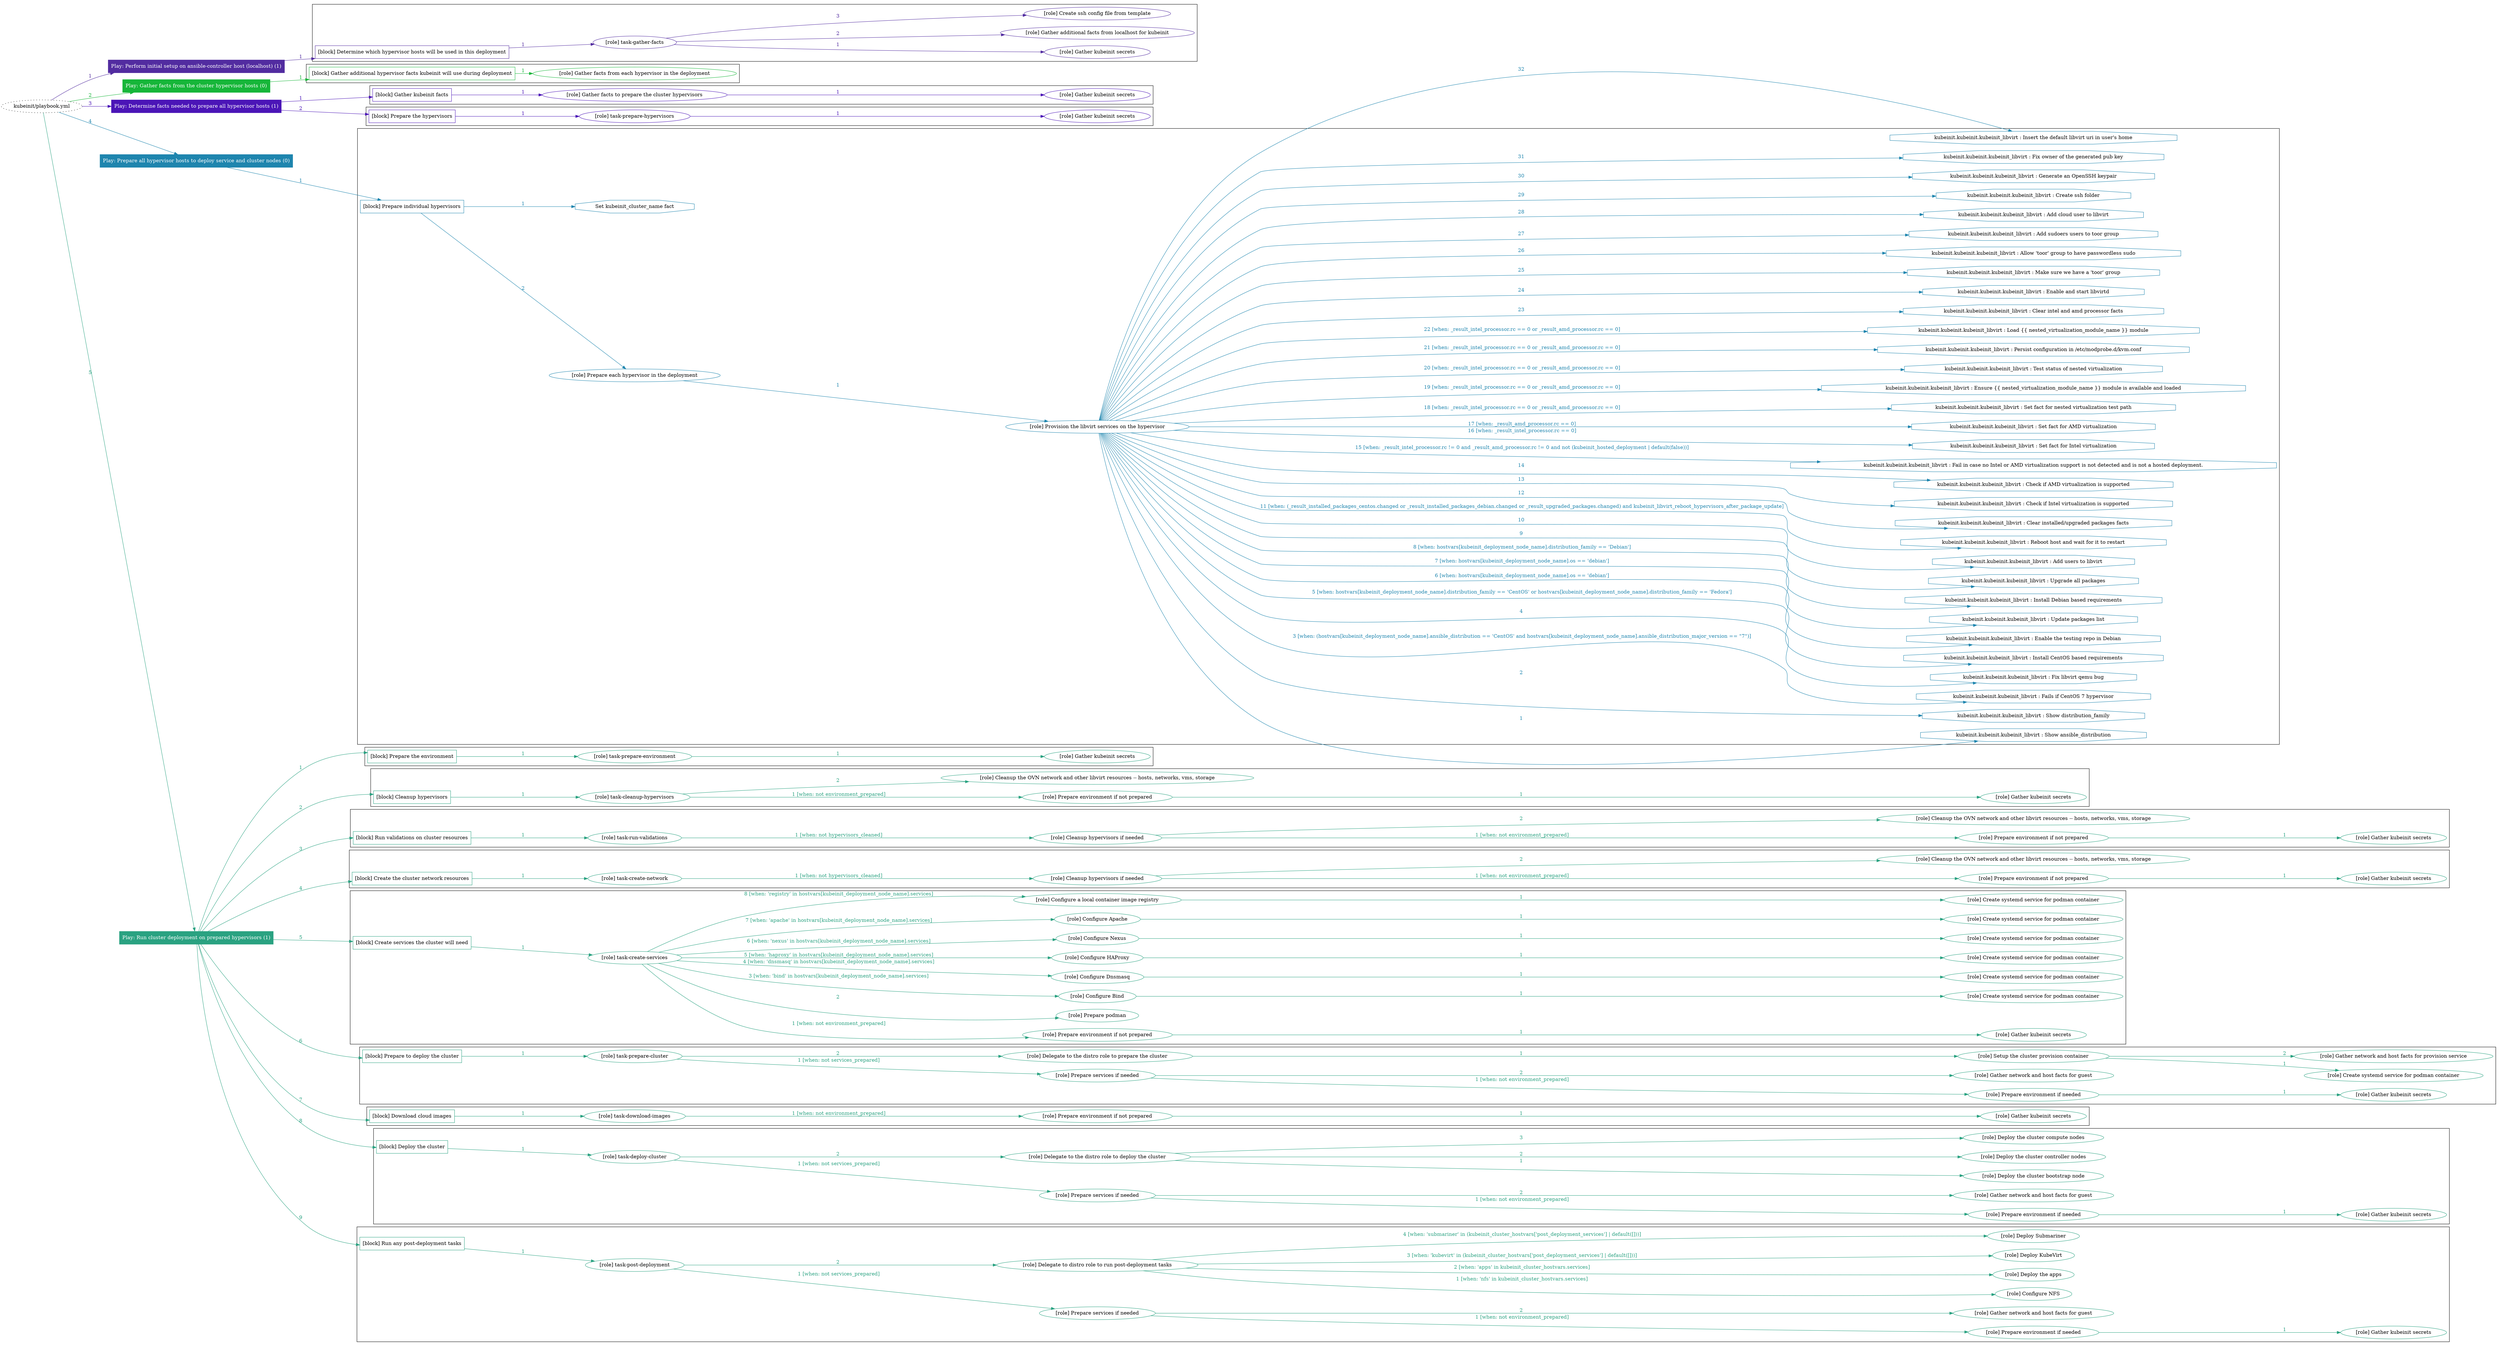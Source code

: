digraph {
	graph [concentrate=true ordering=in rankdir=LR ratio=fill]
	edge [esep=5 sep=10]
	"kubeinit/playbook.yml" [URL="/home/runner/work/kubeinit/kubeinit/kubeinit/playbook.yml" id=playbook_2b019882 style=dotted]
	"kubeinit/playbook.yml" -> play_35c755e3 [label="1 " color="#522ca0" fontcolor="#522ca0" id=edge_b7ebbcf3 labeltooltip="1 " tooltip="1 "]
	subgraph "Play: Perform initial setup on ansible-controller host (localhost) (1)" {
		play_35c755e3 [label="Play: Perform initial setup on ansible-controller host (localhost) (1)" URL="/home/runner/work/kubeinit/kubeinit/kubeinit/playbook.yml" color="#522ca0" fontcolor="#ffffff" id=play_35c755e3 shape=box style=filled tooltip=localhost]
		play_35c755e3 -> block_39aaa996 [label=1 color="#522ca0" fontcolor="#522ca0" id=edge_e5822259 labeltooltip=1 tooltip=1]
		subgraph cluster_block_39aaa996 {
			block_39aaa996 [label="[block] Determine which hypervisor hosts will be used in this deployment" URL="/home/runner/work/kubeinit/kubeinit/kubeinit/playbook.yml" color="#522ca0" id=block_39aaa996 labeltooltip="Determine which hypervisor hosts will be used in this deployment" shape=box tooltip="Determine which hypervisor hosts will be used in this deployment"]
			block_39aaa996 -> role_b3e2bae4 [label="1 " color="#522ca0" fontcolor="#522ca0" id=edge_eb358410 labeltooltip="1 " tooltip="1 "]
			subgraph "task-gather-facts" {
				role_b3e2bae4 [label="[role] task-gather-facts" URL="/home/runner/work/kubeinit/kubeinit/kubeinit/playbook.yml" color="#522ca0" id=role_b3e2bae4 tooltip="task-gather-facts"]
				role_b3e2bae4 -> role_8823a238 [label="1 " color="#522ca0" fontcolor="#522ca0" id=edge_9cae3fd8 labeltooltip="1 " tooltip="1 "]
				subgraph "Gather kubeinit secrets" {
					role_8823a238 [label="[role] Gather kubeinit secrets" URL="/home/runner/.ansible/collections/ansible_collections/kubeinit/kubeinit/roles/kubeinit_prepare/tasks/build_hypervisors_group.yml" color="#522ca0" id=role_8823a238 tooltip="Gather kubeinit secrets"]
				}
				role_b3e2bae4 -> role_cc0d9427 [label="2 " color="#522ca0" fontcolor="#522ca0" id=edge_16f69243 labeltooltip="2 " tooltip="2 "]
				subgraph "Gather additional facts from localhost for kubeinit" {
					role_cc0d9427 [label="[role] Gather additional facts from localhost for kubeinit" URL="/home/runner/.ansible/collections/ansible_collections/kubeinit/kubeinit/roles/kubeinit_prepare/tasks/build_hypervisors_group.yml" color="#522ca0" id=role_cc0d9427 tooltip="Gather additional facts from localhost for kubeinit"]
				}
				role_b3e2bae4 -> role_68554005 [label="3 " color="#522ca0" fontcolor="#522ca0" id=edge_b94c5eb0 labeltooltip="3 " tooltip="3 "]
				subgraph "Create ssh config file from template" {
					role_68554005 [label="[role] Create ssh config file from template" URL="/home/runner/.ansible/collections/ansible_collections/kubeinit/kubeinit/roles/kubeinit_prepare/tasks/build_hypervisors_group.yml" color="#522ca0" id=role_68554005 tooltip="Create ssh config file from template"]
				}
			}
		}
	}
	"kubeinit/playbook.yml" -> play_f6b3cc94 [label="2 " color="#16b639" fontcolor="#16b639" id=edge_c69fb037 labeltooltip="2 " tooltip="2 "]
	subgraph "Play: Gather facts from the cluster hypervisor hosts (0)" {
		play_f6b3cc94 [label="Play: Gather facts from the cluster hypervisor hosts (0)" URL="/home/runner/work/kubeinit/kubeinit/kubeinit/playbook.yml" color="#16b639" fontcolor="#ffffff" id=play_f6b3cc94 shape=box style=filled tooltip="Play: Gather facts from the cluster hypervisor hosts (0)"]
		play_f6b3cc94 -> block_93d5982a [label=1 color="#16b639" fontcolor="#16b639" id=edge_62f27993 labeltooltip=1 tooltip=1]
		subgraph cluster_block_93d5982a {
			block_93d5982a [label="[block] Gather additional hypervisor facts kubeinit will use during deployment" URL="/home/runner/work/kubeinit/kubeinit/kubeinit/playbook.yml" color="#16b639" id=block_93d5982a labeltooltip="Gather additional hypervisor facts kubeinit will use during deployment" shape=box tooltip="Gather additional hypervisor facts kubeinit will use during deployment"]
			block_93d5982a -> role_4f0e1d2f [label="1 " color="#16b639" fontcolor="#16b639" id=edge_32a5ed51 labeltooltip="1 " tooltip="1 "]
			subgraph "Gather facts from each hypervisor in the deployment" {
				role_4f0e1d2f [label="[role] Gather facts from each hypervisor in the deployment" URL="/home/runner/work/kubeinit/kubeinit/kubeinit/playbook.yml" color="#16b639" id=role_4f0e1d2f tooltip="Gather facts from each hypervisor in the deployment"]
			}
		}
	}
	"kubeinit/playbook.yml" -> play_4c1816cc [label="3 " color="#4b15b7" fontcolor="#4b15b7" id=edge_a455e7d2 labeltooltip="3 " tooltip="3 "]
	subgraph "Play: Determine facts needed to prepare all hypervisor hosts (1)" {
		play_4c1816cc [label="Play: Determine facts needed to prepare all hypervisor hosts (1)" URL="/home/runner/work/kubeinit/kubeinit/kubeinit/playbook.yml" color="#4b15b7" fontcolor="#ffffff" id=play_4c1816cc shape=box style=filled tooltip=localhost]
		play_4c1816cc -> block_48a188bc [label=1 color="#4b15b7" fontcolor="#4b15b7" id=edge_f8e3d407 labeltooltip=1 tooltip=1]
		subgraph cluster_block_48a188bc {
			block_48a188bc [label="[block] Gather kubeinit facts" URL="/home/runner/work/kubeinit/kubeinit/kubeinit/playbook.yml" color="#4b15b7" id=block_48a188bc labeltooltip="Gather kubeinit facts" shape=box tooltip="Gather kubeinit facts"]
			block_48a188bc -> role_050fc78e [label="1 " color="#4b15b7" fontcolor="#4b15b7" id=edge_ffa66ac4 labeltooltip="1 " tooltip="1 "]
			subgraph "Gather facts to prepare the cluster hypervisors" {
				role_050fc78e [label="[role] Gather facts to prepare the cluster hypervisors" URL="/home/runner/work/kubeinit/kubeinit/kubeinit/playbook.yml" color="#4b15b7" id=role_050fc78e tooltip="Gather facts to prepare the cluster hypervisors"]
				role_050fc78e -> role_ffc202db [label="1 " color="#4b15b7" fontcolor="#4b15b7" id=edge_1de4fe1d labeltooltip="1 " tooltip="1 "]
				subgraph "Gather kubeinit secrets" {
					role_ffc202db [label="[role] Gather kubeinit secrets" URL="/home/runner/.ansible/collections/ansible_collections/kubeinit/kubeinit/roles/kubeinit_prepare/tasks/gather_kubeinit_facts.yml" color="#4b15b7" id=role_ffc202db tooltip="Gather kubeinit secrets"]
				}
			}
		}
		play_4c1816cc -> block_d971e46a [label=2 color="#4b15b7" fontcolor="#4b15b7" id=edge_e8e250dd labeltooltip=2 tooltip=2]
		subgraph cluster_block_d971e46a {
			block_d971e46a [label="[block] Prepare the hypervisors" URL="/home/runner/work/kubeinit/kubeinit/kubeinit/playbook.yml" color="#4b15b7" id=block_d971e46a labeltooltip="Prepare the hypervisors" shape=box tooltip="Prepare the hypervisors"]
			block_d971e46a -> role_f39a0c62 [label="1 " color="#4b15b7" fontcolor="#4b15b7" id=edge_49b014dd labeltooltip="1 " tooltip="1 "]
			subgraph "task-prepare-hypervisors" {
				role_f39a0c62 [label="[role] task-prepare-hypervisors" URL="/home/runner/work/kubeinit/kubeinit/kubeinit/playbook.yml" color="#4b15b7" id=role_f39a0c62 tooltip="task-prepare-hypervisors"]
				role_f39a0c62 -> role_b0d37299 [label="1 " color="#4b15b7" fontcolor="#4b15b7" id=edge_79c825af labeltooltip="1 " tooltip="1 "]
				subgraph "Gather kubeinit secrets" {
					role_b0d37299 [label="[role] Gather kubeinit secrets" URL="/home/runner/.ansible/collections/ansible_collections/kubeinit/kubeinit/roles/kubeinit_prepare/tasks/gather_kubeinit_facts.yml" color="#4b15b7" id=role_b0d37299 tooltip="Gather kubeinit secrets"]
				}
			}
		}
	}
	"kubeinit/playbook.yml" -> play_493e3837 [label="4 " color="#1e85ae" fontcolor="#1e85ae" id=edge_a29b9552 labeltooltip="4 " tooltip="4 "]
	subgraph "Play: Prepare all hypervisor hosts to deploy service and cluster nodes (0)" {
		play_493e3837 [label="Play: Prepare all hypervisor hosts to deploy service and cluster nodes (0)" URL="/home/runner/work/kubeinit/kubeinit/kubeinit/playbook.yml" color="#1e85ae" fontcolor="#ffffff" id=play_493e3837 shape=box style=filled tooltip="Play: Prepare all hypervisor hosts to deploy service and cluster nodes (0)"]
		play_493e3837 -> block_e89fcaf8 [label=1 color="#1e85ae" fontcolor="#1e85ae" id=edge_e3484cff labeltooltip=1 tooltip=1]
		subgraph cluster_block_e89fcaf8 {
			block_e89fcaf8 [label="[block] Prepare individual hypervisors" URL="/home/runner/work/kubeinit/kubeinit/kubeinit/playbook.yml" color="#1e85ae" id=block_e89fcaf8 labeltooltip="Prepare individual hypervisors" shape=box tooltip="Prepare individual hypervisors"]
			block_e89fcaf8 -> role_6c3a4923 [label="2 " color="#1e85ae" fontcolor="#1e85ae" id=edge_ce194efe labeltooltip="2 " tooltip="2 "]
			subgraph "Prepare each hypervisor in the deployment" {
				role_6c3a4923 [label="[role] Prepare each hypervisor in the deployment" URL="/home/runner/work/kubeinit/kubeinit/kubeinit/playbook.yml" color="#1e85ae" id=role_6c3a4923 tooltip="Prepare each hypervisor in the deployment"]
				role_6c3a4923 -> role_a7b0e6ce [label="1 " color="#1e85ae" fontcolor="#1e85ae" id=edge_957f3cbb labeltooltip="1 " tooltip="1 "]
				subgraph "Provision the libvirt services on the hypervisor" {
					role_a7b0e6ce [label="[role] Provision the libvirt services on the hypervisor" URL="/home/runner/.ansible/collections/ansible_collections/kubeinit/kubeinit/roles/kubeinit_prepare/tasks/prepare_hypervisor.yml" color="#1e85ae" id=role_a7b0e6ce tooltip="Provision the libvirt services on the hypervisor"]
					task_03e5b9c5 [label="kubeinit.kubeinit.kubeinit_libvirt : Show ansible_distribution" URL="/home/runner/.ansible/collections/ansible_collections/kubeinit/kubeinit/roles/kubeinit_libvirt/tasks/main.yml" color="#1e85ae" id=task_03e5b9c5 shape=octagon tooltip="kubeinit.kubeinit.kubeinit_libvirt : Show ansible_distribution"]
					role_a7b0e6ce -> task_03e5b9c5 [label="1 " color="#1e85ae" fontcolor="#1e85ae" id=edge_2a055231 labeltooltip="1 " tooltip="1 "]
					task_072309fe [label="kubeinit.kubeinit.kubeinit_libvirt : Show distribution_family" URL="/home/runner/.ansible/collections/ansible_collections/kubeinit/kubeinit/roles/kubeinit_libvirt/tasks/main.yml" color="#1e85ae" id=task_072309fe shape=octagon tooltip="kubeinit.kubeinit.kubeinit_libvirt : Show distribution_family"]
					role_a7b0e6ce -> task_072309fe [label="2 " color="#1e85ae" fontcolor="#1e85ae" id=edge_0a721ded labeltooltip="2 " tooltip="2 "]
					task_31f2b215 [label="kubeinit.kubeinit.kubeinit_libvirt : Fails if CentOS 7 hypervisor" URL="/home/runner/.ansible/collections/ansible_collections/kubeinit/kubeinit/roles/kubeinit_libvirt/tasks/main.yml" color="#1e85ae" id=task_31f2b215 shape=octagon tooltip="kubeinit.kubeinit.kubeinit_libvirt : Fails if CentOS 7 hypervisor"]
					role_a7b0e6ce -> task_31f2b215 [label="3 [when: (hostvars[kubeinit_deployment_node_name].ansible_distribution == 'CentOS' and hostvars[kubeinit_deployment_node_name].ansible_distribution_major_version == \"7\")]" color="#1e85ae" fontcolor="#1e85ae" id=edge_35ff069e labeltooltip="3 [when: (hostvars[kubeinit_deployment_node_name].ansible_distribution == 'CentOS' and hostvars[kubeinit_deployment_node_name].ansible_distribution_major_version == \"7\")]" tooltip="3 [when: (hostvars[kubeinit_deployment_node_name].ansible_distribution == 'CentOS' and hostvars[kubeinit_deployment_node_name].ansible_distribution_major_version == \"7\")]"]
					task_937138b0 [label="kubeinit.kubeinit.kubeinit_libvirt : Fix libvirt qemu bug" URL="/home/runner/.ansible/collections/ansible_collections/kubeinit/kubeinit/roles/kubeinit_libvirt/tasks/main.yml" color="#1e85ae" id=task_937138b0 shape=octagon tooltip="kubeinit.kubeinit.kubeinit_libvirt : Fix libvirt qemu bug"]
					role_a7b0e6ce -> task_937138b0 [label="4 " color="#1e85ae" fontcolor="#1e85ae" id=edge_5d00f01c labeltooltip="4 " tooltip="4 "]
					task_cad7b11e [label="kubeinit.kubeinit.kubeinit_libvirt : Install CentOS based requirements" URL="/home/runner/.ansible/collections/ansible_collections/kubeinit/kubeinit/roles/kubeinit_libvirt/tasks/main.yml" color="#1e85ae" id=task_cad7b11e shape=octagon tooltip="kubeinit.kubeinit.kubeinit_libvirt : Install CentOS based requirements"]
					role_a7b0e6ce -> task_cad7b11e [label="5 [when: hostvars[kubeinit_deployment_node_name].distribution_family == 'CentOS' or hostvars[kubeinit_deployment_node_name].distribution_family == 'Fedora']" color="#1e85ae" fontcolor="#1e85ae" id=edge_91c1e84e labeltooltip="5 [when: hostvars[kubeinit_deployment_node_name].distribution_family == 'CentOS' or hostvars[kubeinit_deployment_node_name].distribution_family == 'Fedora']" tooltip="5 [when: hostvars[kubeinit_deployment_node_name].distribution_family == 'CentOS' or hostvars[kubeinit_deployment_node_name].distribution_family == 'Fedora']"]
					task_2a814211 [label="kubeinit.kubeinit.kubeinit_libvirt : Enable the testing repo in Debian" URL="/home/runner/.ansible/collections/ansible_collections/kubeinit/kubeinit/roles/kubeinit_libvirt/tasks/main.yml" color="#1e85ae" id=task_2a814211 shape=octagon tooltip="kubeinit.kubeinit.kubeinit_libvirt : Enable the testing repo in Debian"]
					role_a7b0e6ce -> task_2a814211 [label="6 [when: hostvars[kubeinit_deployment_node_name].os == 'debian']" color="#1e85ae" fontcolor="#1e85ae" id=edge_3704e939 labeltooltip="6 [when: hostvars[kubeinit_deployment_node_name].os == 'debian']" tooltip="6 [when: hostvars[kubeinit_deployment_node_name].os == 'debian']"]
					task_0b3fccdd [label="kubeinit.kubeinit.kubeinit_libvirt : Update packages list" URL="/home/runner/.ansible/collections/ansible_collections/kubeinit/kubeinit/roles/kubeinit_libvirt/tasks/main.yml" color="#1e85ae" id=task_0b3fccdd shape=octagon tooltip="kubeinit.kubeinit.kubeinit_libvirt : Update packages list"]
					role_a7b0e6ce -> task_0b3fccdd [label="7 [when: hostvars[kubeinit_deployment_node_name].os == 'debian']" color="#1e85ae" fontcolor="#1e85ae" id=edge_518511df labeltooltip="7 [when: hostvars[kubeinit_deployment_node_name].os == 'debian']" tooltip="7 [when: hostvars[kubeinit_deployment_node_name].os == 'debian']"]
					task_01605c4d [label="kubeinit.kubeinit.kubeinit_libvirt : Install Debian based requirements" URL="/home/runner/.ansible/collections/ansible_collections/kubeinit/kubeinit/roles/kubeinit_libvirt/tasks/main.yml" color="#1e85ae" id=task_01605c4d shape=octagon tooltip="kubeinit.kubeinit.kubeinit_libvirt : Install Debian based requirements"]
					role_a7b0e6ce -> task_01605c4d [label="8 [when: hostvars[kubeinit_deployment_node_name].distribution_family == 'Debian']" color="#1e85ae" fontcolor="#1e85ae" id=edge_d2895de2 labeltooltip="8 [when: hostvars[kubeinit_deployment_node_name].distribution_family == 'Debian']" tooltip="8 [when: hostvars[kubeinit_deployment_node_name].distribution_family == 'Debian']"]
					task_4e327414 [label="kubeinit.kubeinit.kubeinit_libvirt : Upgrade all packages" URL="/home/runner/.ansible/collections/ansible_collections/kubeinit/kubeinit/roles/kubeinit_libvirt/tasks/main.yml" color="#1e85ae" id=task_4e327414 shape=octagon tooltip="kubeinit.kubeinit.kubeinit_libvirt : Upgrade all packages"]
					role_a7b0e6ce -> task_4e327414 [label="9 " color="#1e85ae" fontcolor="#1e85ae" id=edge_acf34b5e labeltooltip="9 " tooltip="9 "]
					task_11866b3f [label="kubeinit.kubeinit.kubeinit_libvirt : Add users to libvirt" URL="/home/runner/.ansible/collections/ansible_collections/kubeinit/kubeinit/roles/kubeinit_libvirt/tasks/main.yml" color="#1e85ae" id=task_11866b3f shape=octagon tooltip="kubeinit.kubeinit.kubeinit_libvirt : Add users to libvirt"]
					role_a7b0e6ce -> task_11866b3f [label="10 " color="#1e85ae" fontcolor="#1e85ae" id=edge_cc4878d1 labeltooltip="10 " tooltip="10 "]
					task_dc2b7c2d [label="kubeinit.kubeinit.kubeinit_libvirt : Reboot host and wait for it to restart" URL="/home/runner/.ansible/collections/ansible_collections/kubeinit/kubeinit/roles/kubeinit_libvirt/tasks/main.yml" color="#1e85ae" id=task_dc2b7c2d shape=octagon tooltip="kubeinit.kubeinit.kubeinit_libvirt : Reboot host and wait for it to restart"]
					role_a7b0e6ce -> task_dc2b7c2d [label="11 [when: (_result_installed_packages_centos.changed or _result_installed_packages_debian.changed or _result_upgraded_packages.changed) and kubeinit_libvirt_reboot_hypervisors_after_package_update]" color="#1e85ae" fontcolor="#1e85ae" id=edge_8634d633 labeltooltip="11 [when: (_result_installed_packages_centos.changed or _result_installed_packages_debian.changed or _result_upgraded_packages.changed) and kubeinit_libvirt_reboot_hypervisors_after_package_update]" tooltip="11 [when: (_result_installed_packages_centos.changed or _result_installed_packages_debian.changed or _result_upgraded_packages.changed) and kubeinit_libvirt_reboot_hypervisors_after_package_update]"]
					task_f646a4b4 [label="kubeinit.kubeinit.kubeinit_libvirt : Clear installed/upgraded packages facts" URL="/home/runner/.ansible/collections/ansible_collections/kubeinit/kubeinit/roles/kubeinit_libvirt/tasks/main.yml" color="#1e85ae" id=task_f646a4b4 shape=octagon tooltip="kubeinit.kubeinit.kubeinit_libvirt : Clear installed/upgraded packages facts"]
					role_a7b0e6ce -> task_f646a4b4 [label="12 " color="#1e85ae" fontcolor="#1e85ae" id=edge_815bb3e8 labeltooltip="12 " tooltip="12 "]
					task_ecc8afda [label="kubeinit.kubeinit.kubeinit_libvirt : Check if Intel virtualization is supported" URL="/home/runner/.ansible/collections/ansible_collections/kubeinit/kubeinit/roles/kubeinit_libvirt/tasks/main.yml" color="#1e85ae" id=task_ecc8afda shape=octagon tooltip="kubeinit.kubeinit.kubeinit_libvirt : Check if Intel virtualization is supported"]
					role_a7b0e6ce -> task_ecc8afda [label="13 " color="#1e85ae" fontcolor="#1e85ae" id=edge_b0eecaf3 labeltooltip="13 " tooltip="13 "]
					task_297bf543 [label="kubeinit.kubeinit.kubeinit_libvirt : Check if AMD virtualization is supported" URL="/home/runner/.ansible/collections/ansible_collections/kubeinit/kubeinit/roles/kubeinit_libvirt/tasks/main.yml" color="#1e85ae" id=task_297bf543 shape=octagon tooltip="kubeinit.kubeinit.kubeinit_libvirt : Check if AMD virtualization is supported"]
					role_a7b0e6ce -> task_297bf543 [label="14 " color="#1e85ae" fontcolor="#1e85ae" id=edge_f1b9ed96 labeltooltip="14 " tooltip="14 "]
					task_7c82d690 [label="kubeinit.kubeinit.kubeinit_libvirt : Fail in case no Intel or AMD virtualization support is not detected and is not a hosted deployment." URL="/home/runner/.ansible/collections/ansible_collections/kubeinit/kubeinit/roles/kubeinit_libvirt/tasks/main.yml" color="#1e85ae" id=task_7c82d690 shape=octagon tooltip="kubeinit.kubeinit.kubeinit_libvirt : Fail in case no Intel or AMD virtualization support is not detected and is not a hosted deployment."]
					role_a7b0e6ce -> task_7c82d690 [label="15 [when: _result_intel_processor.rc != 0 and _result_amd_processor.rc != 0 and not (kubeinit_hosted_deployment | default(false))]" color="#1e85ae" fontcolor="#1e85ae" id=edge_8d4662b9 labeltooltip="15 [when: _result_intel_processor.rc != 0 and _result_amd_processor.rc != 0 and not (kubeinit_hosted_deployment | default(false))]" tooltip="15 [when: _result_intel_processor.rc != 0 and _result_amd_processor.rc != 0 and not (kubeinit_hosted_deployment | default(false))]"]
					task_9dfcf477 [label="kubeinit.kubeinit.kubeinit_libvirt : Set fact for Intel virtualization" URL="/home/runner/.ansible/collections/ansible_collections/kubeinit/kubeinit/roles/kubeinit_libvirt/tasks/main.yml" color="#1e85ae" id=task_9dfcf477 shape=octagon tooltip="kubeinit.kubeinit.kubeinit_libvirt : Set fact for Intel virtualization"]
					role_a7b0e6ce -> task_9dfcf477 [label="16 [when: _result_intel_processor.rc == 0]" color="#1e85ae" fontcolor="#1e85ae" id=edge_14a41ace labeltooltip="16 [when: _result_intel_processor.rc == 0]" tooltip="16 [when: _result_intel_processor.rc == 0]"]
					task_42a9927f [label="kubeinit.kubeinit.kubeinit_libvirt : Set fact for AMD virtualization" URL="/home/runner/.ansible/collections/ansible_collections/kubeinit/kubeinit/roles/kubeinit_libvirt/tasks/main.yml" color="#1e85ae" id=task_42a9927f shape=octagon tooltip="kubeinit.kubeinit.kubeinit_libvirt : Set fact for AMD virtualization"]
					role_a7b0e6ce -> task_42a9927f [label="17 [when: _result_amd_processor.rc == 0]" color="#1e85ae" fontcolor="#1e85ae" id=edge_ac9e9241 labeltooltip="17 [when: _result_amd_processor.rc == 0]" tooltip="17 [when: _result_amd_processor.rc == 0]"]
					task_cf082b01 [label="kubeinit.kubeinit.kubeinit_libvirt : Set fact for nested virtualization test path" URL="/home/runner/.ansible/collections/ansible_collections/kubeinit/kubeinit/roles/kubeinit_libvirt/tasks/main.yml" color="#1e85ae" id=task_cf082b01 shape=octagon tooltip="kubeinit.kubeinit.kubeinit_libvirt : Set fact for nested virtualization test path"]
					role_a7b0e6ce -> task_cf082b01 [label="18 [when: _result_intel_processor.rc == 0 or _result_amd_processor.rc == 0]" color="#1e85ae" fontcolor="#1e85ae" id=edge_fc7777fb labeltooltip="18 [when: _result_intel_processor.rc == 0 or _result_amd_processor.rc == 0]" tooltip="18 [when: _result_intel_processor.rc == 0 or _result_amd_processor.rc == 0]"]
					task_ead879ae [label="kubeinit.kubeinit.kubeinit_libvirt : Ensure {{ nested_virtualization_module_name }} module is available and loaded" URL="/home/runner/.ansible/collections/ansible_collections/kubeinit/kubeinit/roles/kubeinit_libvirt/tasks/main.yml" color="#1e85ae" id=task_ead879ae shape=octagon tooltip="kubeinit.kubeinit.kubeinit_libvirt : Ensure {{ nested_virtualization_module_name }} module is available and loaded"]
					role_a7b0e6ce -> task_ead879ae [label="19 [when: _result_intel_processor.rc == 0 or _result_amd_processor.rc == 0]" color="#1e85ae" fontcolor="#1e85ae" id=edge_b3244507 labeltooltip="19 [when: _result_intel_processor.rc == 0 or _result_amd_processor.rc == 0]" tooltip="19 [when: _result_intel_processor.rc == 0 or _result_amd_processor.rc == 0]"]
					task_3ade32eb [label="kubeinit.kubeinit.kubeinit_libvirt : Test status of nested virtualization" URL="/home/runner/.ansible/collections/ansible_collections/kubeinit/kubeinit/roles/kubeinit_libvirt/tasks/main.yml" color="#1e85ae" id=task_3ade32eb shape=octagon tooltip="kubeinit.kubeinit.kubeinit_libvirt : Test status of nested virtualization"]
					role_a7b0e6ce -> task_3ade32eb [label="20 [when: _result_intel_processor.rc == 0 or _result_amd_processor.rc == 0]" color="#1e85ae" fontcolor="#1e85ae" id=edge_abb049e2 labeltooltip="20 [when: _result_intel_processor.rc == 0 or _result_amd_processor.rc == 0]" tooltip="20 [when: _result_intel_processor.rc == 0 or _result_amd_processor.rc == 0]"]
					task_59219302 [label="kubeinit.kubeinit.kubeinit_libvirt : Persist configuration in /etc/modprobe.d/kvm.conf" URL="/home/runner/.ansible/collections/ansible_collections/kubeinit/kubeinit/roles/kubeinit_libvirt/tasks/main.yml" color="#1e85ae" id=task_59219302 shape=octagon tooltip="kubeinit.kubeinit.kubeinit_libvirt : Persist configuration in /etc/modprobe.d/kvm.conf"]
					role_a7b0e6ce -> task_59219302 [label="21 [when: _result_intel_processor.rc == 0 or _result_amd_processor.rc == 0]" color="#1e85ae" fontcolor="#1e85ae" id=edge_55c4f0f6 labeltooltip="21 [when: _result_intel_processor.rc == 0 or _result_amd_processor.rc == 0]" tooltip="21 [when: _result_intel_processor.rc == 0 or _result_amd_processor.rc == 0]"]
					task_468bb109 [label="kubeinit.kubeinit.kubeinit_libvirt : Load {{ nested_virtualization_module_name }} module" URL="/home/runner/.ansible/collections/ansible_collections/kubeinit/kubeinit/roles/kubeinit_libvirt/tasks/main.yml" color="#1e85ae" id=task_468bb109 shape=octagon tooltip="kubeinit.kubeinit.kubeinit_libvirt : Load {{ nested_virtualization_module_name }} module"]
					role_a7b0e6ce -> task_468bb109 [label="22 [when: _result_intel_processor.rc == 0 or _result_amd_processor.rc == 0]" color="#1e85ae" fontcolor="#1e85ae" id=edge_cfc330be labeltooltip="22 [when: _result_intel_processor.rc == 0 or _result_amd_processor.rc == 0]" tooltip="22 [when: _result_intel_processor.rc == 0 or _result_amd_processor.rc == 0]"]
					task_959d1058 [label="kubeinit.kubeinit.kubeinit_libvirt : Clear intel and amd processor facts" URL="/home/runner/.ansible/collections/ansible_collections/kubeinit/kubeinit/roles/kubeinit_libvirt/tasks/main.yml" color="#1e85ae" id=task_959d1058 shape=octagon tooltip="kubeinit.kubeinit.kubeinit_libvirt : Clear intel and amd processor facts"]
					role_a7b0e6ce -> task_959d1058 [label="23 " color="#1e85ae" fontcolor="#1e85ae" id=edge_98c7c3c7 labeltooltip="23 " tooltip="23 "]
					task_d7bec4d3 [label="kubeinit.kubeinit.kubeinit_libvirt : Enable and start libvirtd" URL="/home/runner/.ansible/collections/ansible_collections/kubeinit/kubeinit/roles/kubeinit_libvirt/tasks/main.yml" color="#1e85ae" id=task_d7bec4d3 shape=octagon tooltip="kubeinit.kubeinit.kubeinit_libvirt : Enable and start libvirtd"]
					role_a7b0e6ce -> task_d7bec4d3 [label="24 " color="#1e85ae" fontcolor="#1e85ae" id=edge_1bb27f5b labeltooltip="24 " tooltip="24 "]
					task_079a4dad [label="kubeinit.kubeinit.kubeinit_libvirt : Make sure we have a 'toor' group" URL="/home/runner/.ansible/collections/ansible_collections/kubeinit/kubeinit/roles/kubeinit_libvirt/tasks/60_create_cloud_user.yml" color="#1e85ae" id=task_079a4dad shape=octagon tooltip="kubeinit.kubeinit.kubeinit_libvirt : Make sure we have a 'toor' group"]
					role_a7b0e6ce -> task_079a4dad [label="25 " color="#1e85ae" fontcolor="#1e85ae" id=edge_2d5ae439 labeltooltip="25 " tooltip="25 "]
					task_6e92eea3 [label="kubeinit.kubeinit.kubeinit_libvirt : Allow 'toor' group to have passwordless sudo" URL="/home/runner/.ansible/collections/ansible_collections/kubeinit/kubeinit/roles/kubeinit_libvirt/tasks/60_create_cloud_user.yml" color="#1e85ae" id=task_6e92eea3 shape=octagon tooltip="kubeinit.kubeinit.kubeinit_libvirt : Allow 'toor' group to have passwordless sudo"]
					role_a7b0e6ce -> task_6e92eea3 [label="26 " color="#1e85ae" fontcolor="#1e85ae" id=edge_e2414209 labeltooltip="26 " tooltip="26 "]
					task_1e3cd4ab [label="kubeinit.kubeinit.kubeinit_libvirt : Add sudoers users to toor group" URL="/home/runner/.ansible/collections/ansible_collections/kubeinit/kubeinit/roles/kubeinit_libvirt/tasks/60_create_cloud_user.yml" color="#1e85ae" id=task_1e3cd4ab shape=octagon tooltip="kubeinit.kubeinit.kubeinit_libvirt : Add sudoers users to toor group"]
					role_a7b0e6ce -> task_1e3cd4ab [label="27 " color="#1e85ae" fontcolor="#1e85ae" id=edge_7a34bb86 labeltooltip="27 " tooltip="27 "]
					task_8f9397b1 [label="kubeinit.kubeinit.kubeinit_libvirt : Add cloud user to libvirt" URL="/home/runner/.ansible/collections/ansible_collections/kubeinit/kubeinit/roles/kubeinit_libvirt/tasks/60_create_cloud_user.yml" color="#1e85ae" id=task_8f9397b1 shape=octagon tooltip="kubeinit.kubeinit.kubeinit_libvirt : Add cloud user to libvirt"]
					role_a7b0e6ce -> task_8f9397b1 [label="28 " color="#1e85ae" fontcolor="#1e85ae" id=edge_55094a01 labeltooltip="28 " tooltip="28 "]
					task_842bf81f [label="kubeinit.kubeinit.kubeinit_libvirt : Create ssh folder" URL="/home/runner/.ansible/collections/ansible_collections/kubeinit/kubeinit/roles/kubeinit_libvirt/tasks/60_create_cloud_user.yml" color="#1e85ae" id=task_842bf81f shape=octagon tooltip="kubeinit.kubeinit.kubeinit_libvirt : Create ssh folder"]
					role_a7b0e6ce -> task_842bf81f [label="29 " color="#1e85ae" fontcolor="#1e85ae" id=edge_368533b2 labeltooltip="29 " tooltip="29 "]
					task_b2f2d7a1 [label="kubeinit.kubeinit.kubeinit_libvirt : Generate an OpenSSH keypair" URL="/home/runner/.ansible/collections/ansible_collections/kubeinit/kubeinit/roles/kubeinit_libvirt/tasks/60_create_cloud_user.yml" color="#1e85ae" id=task_b2f2d7a1 shape=octagon tooltip="kubeinit.kubeinit.kubeinit_libvirt : Generate an OpenSSH keypair"]
					role_a7b0e6ce -> task_b2f2d7a1 [label="30 " color="#1e85ae" fontcolor="#1e85ae" id=edge_37cf51db labeltooltip="30 " tooltip="30 "]
					task_baa9be45 [label="kubeinit.kubeinit.kubeinit_libvirt : Fix owner of the generated pub key" URL="/home/runner/.ansible/collections/ansible_collections/kubeinit/kubeinit/roles/kubeinit_libvirt/tasks/60_create_cloud_user.yml" color="#1e85ae" id=task_baa9be45 shape=octagon tooltip="kubeinit.kubeinit.kubeinit_libvirt : Fix owner of the generated pub key"]
					role_a7b0e6ce -> task_baa9be45 [label="31 " color="#1e85ae" fontcolor="#1e85ae" id=edge_946a2446 labeltooltip="31 " tooltip="31 "]
					task_3f93bf36 [label="kubeinit.kubeinit.kubeinit_libvirt : Insert the default libvirt uri in user's home" URL="/home/runner/.ansible/collections/ansible_collections/kubeinit/kubeinit/roles/kubeinit_libvirt/tasks/60_create_cloud_user.yml" color="#1e85ae" id=task_3f93bf36 shape=octagon tooltip="kubeinit.kubeinit.kubeinit_libvirt : Insert the default libvirt uri in user's home"]
					role_a7b0e6ce -> task_3f93bf36 [label="32 " color="#1e85ae" fontcolor="#1e85ae" id=edge_0e9998bb labeltooltip="32 " tooltip="32 "]
				}
			}
			task_3842964c [label="Set kubeinit_cluster_name fact" URL="/home/runner/work/kubeinit/kubeinit/kubeinit/playbook.yml" color="#1e85ae" id=task_3842964c shape=octagon tooltip="Set kubeinit_cluster_name fact"]
			block_e89fcaf8 -> task_3842964c [label="1 " color="#1e85ae" fontcolor="#1e85ae" id=edge_2023cc46 labeltooltip="1 " tooltip="1 "]
		}
	}
	"kubeinit/playbook.yml" -> play_9a0272ae [label="5 " color="#2aa281" fontcolor="#2aa281" id=edge_7536c509 labeltooltip="5 " tooltip="5 "]
	subgraph "Play: Run cluster deployment on prepared hypervisors (1)" {
		play_9a0272ae [label="Play: Run cluster deployment on prepared hypervisors (1)" URL="/home/runner/work/kubeinit/kubeinit/kubeinit/playbook.yml" color="#2aa281" fontcolor="#ffffff" id=play_9a0272ae shape=box style=filled tooltip=localhost]
		play_9a0272ae -> block_645d3c54 [label=1 color="#2aa281" fontcolor="#2aa281" id=edge_0ea82d8b labeltooltip=1 tooltip=1]
		subgraph cluster_block_645d3c54 {
			block_645d3c54 [label="[block] Prepare the environment" URL="/home/runner/work/kubeinit/kubeinit/kubeinit/playbook.yml" color="#2aa281" id=block_645d3c54 labeltooltip="Prepare the environment" shape=box tooltip="Prepare the environment"]
			block_645d3c54 -> role_ef7367c4 [label="1 " color="#2aa281" fontcolor="#2aa281" id=edge_82db1158 labeltooltip="1 " tooltip="1 "]
			subgraph "task-prepare-environment" {
				role_ef7367c4 [label="[role] task-prepare-environment" URL="/home/runner/work/kubeinit/kubeinit/kubeinit/playbook.yml" color="#2aa281" id=role_ef7367c4 tooltip="task-prepare-environment"]
				role_ef7367c4 -> role_810c22e0 [label="1 " color="#2aa281" fontcolor="#2aa281" id=edge_061338a8 labeltooltip="1 " tooltip="1 "]
				subgraph "Gather kubeinit secrets" {
					role_810c22e0 [label="[role] Gather kubeinit secrets" URL="/home/runner/.ansible/collections/ansible_collections/kubeinit/kubeinit/roles/kubeinit_prepare/tasks/gather_kubeinit_facts.yml" color="#2aa281" id=role_810c22e0 tooltip="Gather kubeinit secrets"]
				}
			}
		}
		play_9a0272ae -> block_2400fc7f [label=2 color="#2aa281" fontcolor="#2aa281" id=edge_3133690d labeltooltip=2 tooltip=2]
		subgraph cluster_block_2400fc7f {
			block_2400fc7f [label="[block] Cleanup hypervisors" URL="/home/runner/work/kubeinit/kubeinit/kubeinit/playbook.yml" color="#2aa281" id=block_2400fc7f labeltooltip="Cleanup hypervisors" shape=box tooltip="Cleanup hypervisors"]
			block_2400fc7f -> role_6551899f [label="1 " color="#2aa281" fontcolor="#2aa281" id=edge_69dec89d labeltooltip="1 " tooltip="1 "]
			subgraph "task-cleanup-hypervisors" {
				role_6551899f [label="[role] task-cleanup-hypervisors" URL="/home/runner/work/kubeinit/kubeinit/kubeinit/playbook.yml" color="#2aa281" id=role_6551899f tooltip="task-cleanup-hypervisors"]
				role_6551899f -> role_140ab7ac [label="1 [when: not environment_prepared]" color="#2aa281" fontcolor="#2aa281" id=edge_5f136e58 labeltooltip="1 [when: not environment_prepared]" tooltip="1 [when: not environment_prepared]"]
				subgraph "Prepare environment if not prepared" {
					role_140ab7ac [label="[role] Prepare environment if not prepared" URL="/home/runner/.ansible/collections/ansible_collections/kubeinit/kubeinit/roles/kubeinit_prepare/tasks/cleanup_hypervisors.yml" color="#2aa281" id=role_140ab7ac tooltip="Prepare environment if not prepared"]
					role_140ab7ac -> role_c40dfde1 [label="1 " color="#2aa281" fontcolor="#2aa281" id=edge_50e0420a labeltooltip="1 " tooltip="1 "]
					subgraph "Gather kubeinit secrets" {
						role_c40dfde1 [label="[role] Gather kubeinit secrets" URL="/home/runner/.ansible/collections/ansible_collections/kubeinit/kubeinit/roles/kubeinit_prepare/tasks/gather_kubeinit_facts.yml" color="#2aa281" id=role_c40dfde1 tooltip="Gather kubeinit secrets"]
					}
				}
				role_6551899f -> role_a327fb32 [label="2 " color="#2aa281" fontcolor="#2aa281" id=edge_da054d60 labeltooltip="2 " tooltip="2 "]
				subgraph "Cleanup the OVN network and other libvirt resources -- hosts, networks, vms, storage" {
					role_a327fb32 [label="[role] Cleanup the OVN network and other libvirt resources -- hosts, networks, vms, storage" URL="/home/runner/.ansible/collections/ansible_collections/kubeinit/kubeinit/roles/kubeinit_prepare/tasks/cleanup_hypervisors.yml" color="#2aa281" id=role_a327fb32 tooltip="Cleanup the OVN network and other libvirt resources -- hosts, networks, vms, storage"]
				}
			}
		}
		play_9a0272ae -> block_fb90674a [label=3 color="#2aa281" fontcolor="#2aa281" id=edge_3040f61d labeltooltip=3 tooltip=3]
		subgraph cluster_block_fb90674a {
			block_fb90674a [label="[block] Run validations on cluster resources" URL="/home/runner/work/kubeinit/kubeinit/kubeinit/playbook.yml" color="#2aa281" id=block_fb90674a labeltooltip="Run validations on cluster resources" shape=box tooltip="Run validations on cluster resources"]
			block_fb90674a -> role_98378b3e [label="1 " color="#2aa281" fontcolor="#2aa281" id=edge_2a488e93 labeltooltip="1 " tooltip="1 "]
			subgraph "task-run-validations" {
				role_98378b3e [label="[role] task-run-validations" URL="/home/runner/work/kubeinit/kubeinit/kubeinit/playbook.yml" color="#2aa281" id=role_98378b3e tooltip="task-run-validations"]
				role_98378b3e -> role_59bfac06 [label="1 [when: not hypervisors_cleaned]" color="#2aa281" fontcolor="#2aa281" id=edge_ebab92d6 labeltooltip="1 [when: not hypervisors_cleaned]" tooltip="1 [when: not hypervisors_cleaned]"]
				subgraph "Cleanup hypervisors if needed" {
					role_59bfac06 [label="[role] Cleanup hypervisors if needed" URL="/home/runner/.ansible/collections/ansible_collections/kubeinit/kubeinit/roles/kubeinit_validations/tasks/main.yml" color="#2aa281" id=role_59bfac06 tooltip="Cleanup hypervisors if needed"]
					role_59bfac06 -> role_34f20499 [label="1 [when: not environment_prepared]" color="#2aa281" fontcolor="#2aa281" id=edge_4dbbabb5 labeltooltip="1 [when: not environment_prepared]" tooltip="1 [when: not environment_prepared]"]
					subgraph "Prepare environment if not prepared" {
						role_34f20499 [label="[role] Prepare environment if not prepared" URL="/home/runner/.ansible/collections/ansible_collections/kubeinit/kubeinit/roles/kubeinit_prepare/tasks/cleanup_hypervisors.yml" color="#2aa281" id=role_34f20499 tooltip="Prepare environment if not prepared"]
						role_34f20499 -> role_51b9a13d [label="1 " color="#2aa281" fontcolor="#2aa281" id=edge_4d4854ec labeltooltip="1 " tooltip="1 "]
						subgraph "Gather kubeinit secrets" {
							role_51b9a13d [label="[role] Gather kubeinit secrets" URL="/home/runner/.ansible/collections/ansible_collections/kubeinit/kubeinit/roles/kubeinit_prepare/tasks/gather_kubeinit_facts.yml" color="#2aa281" id=role_51b9a13d tooltip="Gather kubeinit secrets"]
						}
					}
					role_59bfac06 -> role_1b4d1a91 [label="2 " color="#2aa281" fontcolor="#2aa281" id=edge_17ef3a7b labeltooltip="2 " tooltip="2 "]
					subgraph "Cleanup the OVN network and other libvirt resources -- hosts, networks, vms, storage" {
						role_1b4d1a91 [label="[role] Cleanup the OVN network and other libvirt resources -- hosts, networks, vms, storage" URL="/home/runner/.ansible/collections/ansible_collections/kubeinit/kubeinit/roles/kubeinit_prepare/tasks/cleanup_hypervisors.yml" color="#2aa281" id=role_1b4d1a91 tooltip="Cleanup the OVN network and other libvirt resources -- hosts, networks, vms, storage"]
					}
				}
			}
		}
		play_9a0272ae -> block_a36b9556 [label=4 color="#2aa281" fontcolor="#2aa281" id=edge_ee8e74d4 labeltooltip=4 tooltip=4]
		subgraph cluster_block_a36b9556 {
			block_a36b9556 [label="[block] Create the cluster network resources" URL="/home/runner/work/kubeinit/kubeinit/kubeinit/playbook.yml" color="#2aa281" id=block_a36b9556 labeltooltip="Create the cluster network resources" shape=box tooltip="Create the cluster network resources"]
			block_a36b9556 -> role_039f36bc [label="1 " color="#2aa281" fontcolor="#2aa281" id=edge_e91aa737 labeltooltip="1 " tooltip="1 "]
			subgraph "task-create-network" {
				role_039f36bc [label="[role] task-create-network" URL="/home/runner/work/kubeinit/kubeinit/kubeinit/playbook.yml" color="#2aa281" id=role_039f36bc tooltip="task-create-network"]
				role_039f36bc -> role_46422132 [label="1 [when: not hypervisors_cleaned]" color="#2aa281" fontcolor="#2aa281" id=edge_5e6c6613 labeltooltip="1 [when: not hypervisors_cleaned]" tooltip="1 [when: not hypervisors_cleaned]"]
				subgraph "Cleanup hypervisors if needed" {
					role_46422132 [label="[role] Cleanup hypervisors if needed" URL="/home/runner/.ansible/collections/ansible_collections/kubeinit/kubeinit/roles/kubeinit_libvirt/tasks/create_network.yml" color="#2aa281" id=role_46422132 tooltip="Cleanup hypervisors if needed"]
					role_46422132 -> role_37ea0d6b [label="1 [when: not environment_prepared]" color="#2aa281" fontcolor="#2aa281" id=edge_d4615de2 labeltooltip="1 [when: not environment_prepared]" tooltip="1 [when: not environment_prepared]"]
					subgraph "Prepare environment if not prepared" {
						role_37ea0d6b [label="[role] Prepare environment if not prepared" URL="/home/runner/.ansible/collections/ansible_collections/kubeinit/kubeinit/roles/kubeinit_prepare/tasks/cleanup_hypervisors.yml" color="#2aa281" id=role_37ea0d6b tooltip="Prepare environment if not prepared"]
						role_37ea0d6b -> role_3b6a0d0f [label="1 " color="#2aa281" fontcolor="#2aa281" id=edge_e11687c5 labeltooltip="1 " tooltip="1 "]
						subgraph "Gather kubeinit secrets" {
							role_3b6a0d0f [label="[role] Gather kubeinit secrets" URL="/home/runner/.ansible/collections/ansible_collections/kubeinit/kubeinit/roles/kubeinit_prepare/tasks/gather_kubeinit_facts.yml" color="#2aa281" id=role_3b6a0d0f tooltip="Gather kubeinit secrets"]
						}
					}
					role_46422132 -> role_37f8b168 [label="2 " color="#2aa281" fontcolor="#2aa281" id=edge_ade9a6c4 labeltooltip="2 " tooltip="2 "]
					subgraph "Cleanup the OVN network and other libvirt resources -- hosts, networks, vms, storage" {
						role_37f8b168 [label="[role] Cleanup the OVN network and other libvirt resources -- hosts, networks, vms, storage" URL="/home/runner/.ansible/collections/ansible_collections/kubeinit/kubeinit/roles/kubeinit_prepare/tasks/cleanup_hypervisors.yml" color="#2aa281" id=role_37f8b168 tooltip="Cleanup the OVN network and other libvirt resources -- hosts, networks, vms, storage"]
					}
				}
			}
		}
		play_9a0272ae -> block_3bb05ff4 [label=5 color="#2aa281" fontcolor="#2aa281" id=edge_bba82014 labeltooltip=5 tooltip=5]
		subgraph cluster_block_3bb05ff4 {
			block_3bb05ff4 [label="[block] Create services the cluster will need" URL="/home/runner/work/kubeinit/kubeinit/kubeinit/playbook.yml" color="#2aa281" id=block_3bb05ff4 labeltooltip="Create services the cluster will need" shape=box tooltip="Create services the cluster will need"]
			block_3bb05ff4 -> role_50f47a65 [label="1 " color="#2aa281" fontcolor="#2aa281" id=edge_949f5fb6 labeltooltip="1 " tooltip="1 "]
			subgraph "task-create-services" {
				role_50f47a65 [label="[role] task-create-services" URL="/home/runner/work/kubeinit/kubeinit/kubeinit/playbook.yml" color="#2aa281" id=role_50f47a65 tooltip="task-create-services"]
				role_50f47a65 -> role_f8c68cb4 [label="1 [when: not environment_prepared]" color="#2aa281" fontcolor="#2aa281" id=edge_68475e97 labeltooltip="1 [when: not environment_prepared]" tooltip="1 [when: not environment_prepared]"]
				subgraph "Prepare environment if not prepared" {
					role_f8c68cb4 [label="[role] Prepare environment if not prepared" URL="/home/runner/.ansible/collections/ansible_collections/kubeinit/kubeinit/roles/kubeinit_services/tasks/main.yml" color="#2aa281" id=role_f8c68cb4 tooltip="Prepare environment if not prepared"]
					role_f8c68cb4 -> role_eb7311e2 [label="1 " color="#2aa281" fontcolor="#2aa281" id=edge_9e194a3f labeltooltip="1 " tooltip="1 "]
					subgraph "Gather kubeinit secrets" {
						role_eb7311e2 [label="[role] Gather kubeinit secrets" URL="/home/runner/.ansible/collections/ansible_collections/kubeinit/kubeinit/roles/kubeinit_prepare/tasks/gather_kubeinit_facts.yml" color="#2aa281" id=role_eb7311e2 tooltip="Gather kubeinit secrets"]
					}
				}
				role_50f47a65 -> role_2bd815b9 [label="2 " color="#2aa281" fontcolor="#2aa281" id=edge_80f794fd labeltooltip="2 " tooltip="2 "]
				subgraph "Prepare podman" {
					role_2bd815b9 [label="[role] Prepare podman" URL="/home/runner/.ansible/collections/ansible_collections/kubeinit/kubeinit/roles/kubeinit_services/tasks/00_create_service_pod.yml" color="#2aa281" id=role_2bd815b9 tooltip="Prepare podman"]
				}
				role_50f47a65 -> role_ca484f86 [label="3 [when: 'bind' in hostvars[kubeinit_deployment_node_name].services]" color="#2aa281" fontcolor="#2aa281" id=edge_833b8acb labeltooltip="3 [when: 'bind' in hostvars[kubeinit_deployment_node_name].services]" tooltip="3 [when: 'bind' in hostvars[kubeinit_deployment_node_name].services]"]
				subgraph "Configure Bind" {
					role_ca484f86 [label="[role] Configure Bind" URL="/home/runner/.ansible/collections/ansible_collections/kubeinit/kubeinit/roles/kubeinit_services/tasks/start_services_containers.yml" color="#2aa281" id=role_ca484f86 tooltip="Configure Bind"]
					role_ca484f86 -> role_93f26f8e [label="1 " color="#2aa281" fontcolor="#2aa281" id=edge_3def9003 labeltooltip="1 " tooltip="1 "]
					subgraph "Create systemd service for podman container" {
						role_93f26f8e [label="[role] Create systemd service for podman container" URL="/home/runner/.ansible/collections/ansible_collections/kubeinit/kubeinit/roles/kubeinit_bind/tasks/main.yml" color="#2aa281" id=role_93f26f8e tooltip="Create systemd service for podman container"]
					}
				}
				role_50f47a65 -> role_b2619d71 [label="4 [when: 'dnsmasq' in hostvars[kubeinit_deployment_node_name].services]" color="#2aa281" fontcolor="#2aa281" id=edge_ced10e10 labeltooltip="4 [when: 'dnsmasq' in hostvars[kubeinit_deployment_node_name].services]" tooltip="4 [when: 'dnsmasq' in hostvars[kubeinit_deployment_node_name].services]"]
				subgraph "Configure Dnsmasq" {
					role_b2619d71 [label="[role] Configure Dnsmasq" URL="/home/runner/.ansible/collections/ansible_collections/kubeinit/kubeinit/roles/kubeinit_services/tasks/start_services_containers.yml" color="#2aa281" id=role_b2619d71 tooltip="Configure Dnsmasq"]
					role_b2619d71 -> role_da555733 [label="1 " color="#2aa281" fontcolor="#2aa281" id=edge_670a8e06 labeltooltip="1 " tooltip="1 "]
					subgraph "Create systemd service for podman container" {
						role_da555733 [label="[role] Create systemd service for podman container" URL="/home/runner/.ansible/collections/ansible_collections/kubeinit/kubeinit/roles/kubeinit_dnsmasq/tasks/main.yml" color="#2aa281" id=role_da555733 tooltip="Create systemd service for podman container"]
					}
				}
				role_50f47a65 -> role_0a014001 [label="5 [when: 'haproxy' in hostvars[kubeinit_deployment_node_name].services]" color="#2aa281" fontcolor="#2aa281" id=edge_388972d3 labeltooltip="5 [when: 'haproxy' in hostvars[kubeinit_deployment_node_name].services]" tooltip="5 [when: 'haproxy' in hostvars[kubeinit_deployment_node_name].services]"]
				subgraph "Configure HAProxy" {
					role_0a014001 [label="[role] Configure HAProxy" URL="/home/runner/.ansible/collections/ansible_collections/kubeinit/kubeinit/roles/kubeinit_services/tasks/start_services_containers.yml" color="#2aa281" id=role_0a014001 tooltip="Configure HAProxy"]
					role_0a014001 -> role_56deda72 [label="1 " color="#2aa281" fontcolor="#2aa281" id=edge_8eaaece5 labeltooltip="1 " tooltip="1 "]
					subgraph "Create systemd service for podman container" {
						role_56deda72 [label="[role] Create systemd service for podman container" URL="/home/runner/.ansible/collections/ansible_collections/kubeinit/kubeinit/roles/kubeinit_haproxy/tasks/main.yml" color="#2aa281" id=role_56deda72 tooltip="Create systemd service for podman container"]
					}
				}
				role_50f47a65 -> role_ebcabc7f [label="6 [when: 'nexus' in hostvars[kubeinit_deployment_node_name].services]" color="#2aa281" fontcolor="#2aa281" id=edge_5d4b48b5 labeltooltip="6 [when: 'nexus' in hostvars[kubeinit_deployment_node_name].services]" tooltip="6 [when: 'nexus' in hostvars[kubeinit_deployment_node_name].services]"]
				subgraph "Configure Nexus" {
					role_ebcabc7f [label="[role] Configure Nexus" URL="/home/runner/.ansible/collections/ansible_collections/kubeinit/kubeinit/roles/kubeinit_services/tasks/start_services_containers.yml" color="#2aa281" id=role_ebcabc7f tooltip="Configure Nexus"]
					role_ebcabc7f -> role_27cb20c1 [label="1 " color="#2aa281" fontcolor="#2aa281" id=edge_7f19f148 labeltooltip="1 " tooltip="1 "]
					subgraph "Create systemd service for podman container" {
						role_27cb20c1 [label="[role] Create systemd service for podman container" URL="/home/runner/.ansible/collections/ansible_collections/kubeinit/kubeinit/roles/kubeinit_nexus/tasks/main.yml" color="#2aa281" id=role_27cb20c1 tooltip="Create systemd service for podman container"]
					}
				}
				role_50f47a65 -> role_0d6088b3 [label="7 [when: 'apache' in hostvars[kubeinit_deployment_node_name].services]" color="#2aa281" fontcolor="#2aa281" id=edge_d19853d6 labeltooltip="7 [when: 'apache' in hostvars[kubeinit_deployment_node_name].services]" tooltip="7 [when: 'apache' in hostvars[kubeinit_deployment_node_name].services]"]
				subgraph "Configure Apache" {
					role_0d6088b3 [label="[role] Configure Apache" URL="/home/runner/.ansible/collections/ansible_collections/kubeinit/kubeinit/roles/kubeinit_services/tasks/start_services_containers.yml" color="#2aa281" id=role_0d6088b3 tooltip="Configure Apache"]
					role_0d6088b3 -> role_6e38c536 [label="1 " color="#2aa281" fontcolor="#2aa281" id=edge_92333791 labeltooltip="1 " tooltip="1 "]
					subgraph "Create systemd service for podman container" {
						role_6e38c536 [label="[role] Create systemd service for podman container" URL="/home/runner/.ansible/collections/ansible_collections/kubeinit/kubeinit/roles/kubeinit_apache/tasks/main.yml" color="#2aa281" id=role_6e38c536 tooltip="Create systemd service for podman container"]
					}
				}
				role_50f47a65 -> role_09daaf79 [label="8 [when: 'registry' in hostvars[kubeinit_deployment_node_name].services]" color="#2aa281" fontcolor="#2aa281" id=edge_63f8616e labeltooltip="8 [when: 'registry' in hostvars[kubeinit_deployment_node_name].services]" tooltip="8 [when: 'registry' in hostvars[kubeinit_deployment_node_name].services]"]
				subgraph "Configure a local container image registry" {
					role_09daaf79 [label="[role] Configure a local container image registry" URL="/home/runner/.ansible/collections/ansible_collections/kubeinit/kubeinit/roles/kubeinit_services/tasks/start_services_containers.yml" color="#2aa281" id=role_09daaf79 tooltip="Configure a local container image registry"]
					role_09daaf79 -> role_ed06de7d [label="1 " color="#2aa281" fontcolor="#2aa281" id=edge_91d7d9e0 labeltooltip="1 " tooltip="1 "]
					subgraph "Create systemd service for podman container" {
						role_ed06de7d [label="[role] Create systemd service for podman container" URL="/home/runner/.ansible/collections/ansible_collections/kubeinit/kubeinit/roles/kubeinit_registry/tasks/main.yml" color="#2aa281" id=role_ed06de7d tooltip="Create systemd service for podman container"]
					}
				}
			}
		}
		play_9a0272ae -> block_1ec4040d [label=6 color="#2aa281" fontcolor="#2aa281" id=edge_5539d9ff labeltooltip=6 tooltip=6]
		subgraph cluster_block_1ec4040d {
			block_1ec4040d [label="[block] Prepare to deploy the cluster" URL="/home/runner/work/kubeinit/kubeinit/kubeinit/playbook.yml" color="#2aa281" id=block_1ec4040d labeltooltip="Prepare to deploy the cluster" shape=box tooltip="Prepare to deploy the cluster"]
			block_1ec4040d -> role_43232b3e [label="1 " color="#2aa281" fontcolor="#2aa281" id=edge_b9b1bca2 labeltooltip="1 " tooltip="1 "]
			subgraph "task-prepare-cluster" {
				role_43232b3e [label="[role] task-prepare-cluster" URL="/home/runner/work/kubeinit/kubeinit/kubeinit/playbook.yml" color="#2aa281" id=role_43232b3e tooltip="task-prepare-cluster"]
				role_43232b3e -> role_5f736113 [label="1 [when: not services_prepared]" color="#2aa281" fontcolor="#2aa281" id=edge_b318f87d labeltooltip="1 [when: not services_prepared]" tooltip="1 [when: not services_prepared]"]
				subgraph "Prepare services if needed" {
					role_5f736113 [label="[role] Prepare services if needed" URL="/home/runner/.ansible/collections/ansible_collections/kubeinit/kubeinit/roles/kubeinit_prepare/tasks/prepare_cluster.yml" color="#2aa281" id=role_5f736113 tooltip="Prepare services if needed"]
					role_5f736113 -> role_a47085e3 [label="1 [when: not environment_prepared]" color="#2aa281" fontcolor="#2aa281" id=edge_8cea8e49 labeltooltip="1 [when: not environment_prepared]" tooltip="1 [when: not environment_prepared]"]
					subgraph "Prepare environment if needed" {
						role_a47085e3 [label="[role] Prepare environment if needed" URL="/home/runner/.ansible/collections/ansible_collections/kubeinit/kubeinit/roles/kubeinit_services/tasks/prepare_services.yml" color="#2aa281" id=role_a47085e3 tooltip="Prepare environment if needed"]
						role_a47085e3 -> role_847f4362 [label="1 " color="#2aa281" fontcolor="#2aa281" id=edge_26c5e61b labeltooltip="1 " tooltip="1 "]
						subgraph "Gather kubeinit secrets" {
							role_847f4362 [label="[role] Gather kubeinit secrets" URL="/home/runner/.ansible/collections/ansible_collections/kubeinit/kubeinit/roles/kubeinit_prepare/tasks/gather_kubeinit_facts.yml" color="#2aa281" id=role_847f4362 tooltip="Gather kubeinit secrets"]
						}
					}
					role_5f736113 -> role_2cc32aa7 [label="2 " color="#2aa281" fontcolor="#2aa281" id=edge_a4577140 labeltooltip="2 " tooltip="2 "]
					subgraph "Gather network and host facts for guest" {
						role_2cc32aa7 [label="[role] Gather network and host facts for guest" URL="/home/runner/.ansible/collections/ansible_collections/kubeinit/kubeinit/roles/kubeinit_services/tasks/prepare_services.yml" color="#2aa281" id=role_2cc32aa7 tooltip="Gather network and host facts for guest"]
					}
				}
				role_43232b3e -> role_22be02ac [label="2 " color="#2aa281" fontcolor="#2aa281" id=edge_1f28f40c labeltooltip="2 " tooltip="2 "]
				subgraph "Delegate to the distro role to prepare the cluster" {
					role_22be02ac [label="[role] Delegate to the distro role to prepare the cluster" URL="/home/runner/.ansible/collections/ansible_collections/kubeinit/kubeinit/roles/kubeinit_prepare/tasks/prepare_cluster.yml" color="#2aa281" id=role_22be02ac tooltip="Delegate to the distro role to prepare the cluster"]
					role_22be02ac -> role_5d4477de [label="1 " color="#2aa281" fontcolor="#2aa281" id=edge_4a7f8ff6 labeltooltip="1 " tooltip="1 "]
					subgraph "Setup the cluster provision container" {
						role_5d4477de [label="[role] Setup the cluster provision container" URL="/home/runner/.ansible/collections/ansible_collections/kubeinit/kubeinit/roles/kubeinit_okd/tasks/prepare_cluster.yml" color="#2aa281" id=role_5d4477de tooltip="Setup the cluster provision container"]
						role_5d4477de -> role_a8aebcd7 [label="1 " color="#2aa281" fontcolor="#2aa281" id=edge_387c73eb labeltooltip="1 " tooltip="1 "]
						subgraph "Create systemd service for podman container" {
							role_a8aebcd7 [label="[role] Create systemd service for podman container" URL="/home/runner/.ansible/collections/ansible_collections/kubeinit/kubeinit/roles/kubeinit_services/tasks/create_provision_container.yml" color="#2aa281" id=role_a8aebcd7 tooltip="Create systemd service for podman container"]
						}
						role_5d4477de -> role_53fefd18 [label="2 " color="#2aa281" fontcolor="#2aa281" id=edge_b3ebb4a6 labeltooltip="2 " tooltip="2 "]
						subgraph "Gather network and host facts for provision service" {
							role_53fefd18 [label="[role] Gather network and host facts for provision service" URL="/home/runner/.ansible/collections/ansible_collections/kubeinit/kubeinit/roles/kubeinit_services/tasks/create_provision_container.yml" color="#2aa281" id=role_53fefd18 tooltip="Gather network and host facts for provision service"]
						}
					}
				}
			}
		}
		play_9a0272ae -> block_9b693d80 [label=7 color="#2aa281" fontcolor="#2aa281" id=edge_37e7f3ce labeltooltip=7 tooltip=7]
		subgraph cluster_block_9b693d80 {
			block_9b693d80 [label="[block] Download cloud images" URL="/home/runner/work/kubeinit/kubeinit/kubeinit/playbook.yml" color="#2aa281" id=block_9b693d80 labeltooltip="Download cloud images" shape=box tooltip="Download cloud images"]
			block_9b693d80 -> role_523e7393 [label="1 " color="#2aa281" fontcolor="#2aa281" id=edge_66b12c40 labeltooltip="1 " tooltip="1 "]
			subgraph "task-download-images" {
				role_523e7393 [label="[role] task-download-images" URL="/home/runner/work/kubeinit/kubeinit/kubeinit/playbook.yml" color="#2aa281" id=role_523e7393 tooltip="task-download-images"]
				role_523e7393 -> role_ce8098a2 [label="1 [when: not environment_prepared]" color="#2aa281" fontcolor="#2aa281" id=edge_75d30de4 labeltooltip="1 [when: not environment_prepared]" tooltip="1 [when: not environment_prepared]"]
				subgraph "Prepare environment if not prepared" {
					role_ce8098a2 [label="[role] Prepare environment if not prepared" URL="/home/runner/.ansible/collections/ansible_collections/kubeinit/kubeinit/roles/kubeinit_libvirt/tasks/download_cloud_images.yml" color="#2aa281" id=role_ce8098a2 tooltip="Prepare environment if not prepared"]
					role_ce8098a2 -> role_d44795ee [label="1 " color="#2aa281" fontcolor="#2aa281" id=edge_00ff7086 labeltooltip="1 " tooltip="1 "]
					subgraph "Gather kubeinit secrets" {
						role_d44795ee [label="[role] Gather kubeinit secrets" URL="/home/runner/.ansible/collections/ansible_collections/kubeinit/kubeinit/roles/kubeinit_prepare/tasks/gather_kubeinit_facts.yml" color="#2aa281" id=role_d44795ee tooltip="Gather kubeinit secrets"]
					}
				}
			}
		}
		play_9a0272ae -> block_9b00247b [label=8 color="#2aa281" fontcolor="#2aa281" id=edge_e038491a labeltooltip=8 tooltip=8]
		subgraph cluster_block_9b00247b {
			block_9b00247b [label="[block] Deploy the cluster" URL="/home/runner/work/kubeinit/kubeinit/kubeinit/playbook.yml" color="#2aa281" id=block_9b00247b labeltooltip="Deploy the cluster" shape=box tooltip="Deploy the cluster"]
			block_9b00247b -> role_e57860a8 [label="1 " color="#2aa281" fontcolor="#2aa281" id=edge_8e8b5e64 labeltooltip="1 " tooltip="1 "]
			subgraph "task-deploy-cluster" {
				role_e57860a8 [label="[role] task-deploy-cluster" URL="/home/runner/work/kubeinit/kubeinit/kubeinit/playbook.yml" color="#2aa281" id=role_e57860a8 tooltip="task-deploy-cluster"]
				role_e57860a8 -> role_9d779063 [label="1 [when: not services_prepared]" color="#2aa281" fontcolor="#2aa281" id=edge_b78dec3a labeltooltip="1 [when: not services_prepared]" tooltip="1 [when: not services_prepared]"]
				subgraph "Prepare services if needed" {
					role_9d779063 [label="[role] Prepare services if needed" URL="/home/runner/.ansible/collections/ansible_collections/kubeinit/kubeinit/roles/kubeinit_prepare/tasks/deploy_cluster.yml" color="#2aa281" id=role_9d779063 tooltip="Prepare services if needed"]
					role_9d779063 -> role_9c742a77 [label="1 [when: not environment_prepared]" color="#2aa281" fontcolor="#2aa281" id=edge_01f1435c labeltooltip="1 [when: not environment_prepared]" tooltip="1 [when: not environment_prepared]"]
					subgraph "Prepare environment if needed" {
						role_9c742a77 [label="[role] Prepare environment if needed" URL="/home/runner/.ansible/collections/ansible_collections/kubeinit/kubeinit/roles/kubeinit_services/tasks/prepare_services.yml" color="#2aa281" id=role_9c742a77 tooltip="Prepare environment if needed"]
						role_9c742a77 -> role_d3fef67a [label="1 " color="#2aa281" fontcolor="#2aa281" id=edge_a2286fc6 labeltooltip="1 " tooltip="1 "]
						subgraph "Gather kubeinit secrets" {
							role_d3fef67a [label="[role] Gather kubeinit secrets" URL="/home/runner/.ansible/collections/ansible_collections/kubeinit/kubeinit/roles/kubeinit_prepare/tasks/gather_kubeinit_facts.yml" color="#2aa281" id=role_d3fef67a tooltip="Gather kubeinit secrets"]
						}
					}
					role_9d779063 -> role_c5b1de1a [label="2 " color="#2aa281" fontcolor="#2aa281" id=edge_96ec138f labeltooltip="2 " tooltip="2 "]
					subgraph "Gather network and host facts for guest" {
						role_c5b1de1a [label="[role] Gather network and host facts for guest" URL="/home/runner/.ansible/collections/ansible_collections/kubeinit/kubeinit/roles/kubeinit_services/tasks/prepare_services.yml" color="#2aa281" id=role_c5b1de1a tooltip="Gather network and host facts for guest"]
					}
				}
				role_e57860a8 -> role_56df8874 [label="2 " color="#2aa281" fontcolor="#2aa281" id=edge_1c9d4cd9 labeltooltip="2 " tooltip="2 "]
				subgraph "Delegate to the distro role to deploy the cluster" {
					role_56df8874 [label="[role] Delegate to the distro role to deploy the cluster" URL="/home/runner/.ansible/collections/ansible_collections/kubeinit/kubeinit/roles/kubeinit_prepare/tasks/deploy_cluster.yml" color="#2aa281" id=role_56df8874 tooltip="Delegate to the distro role to deploy the cluster"]
					role_56df8874 -> role_9fac4930 [label="1 " color="#2aa281" fontcolor="#2aa281" id=edge_6d186512 labeltooltip="1 " tooltip="1 "]
					subgraph "Deploy the cluster bootstrap node" {
						role_9fac4930 [label="[role] Deploy the cluster bootstrap node" URL="/home/runner/.ansible/collections/ansible_collections/kubeinit/kubeinit/roles/kubeinit_okd/tasks/main.yml" color="#2aa281" id=role_9fac4930 tooltip="Deploy the cluster bootstrap node"]
					}
					role_56df8874 -> role_27e52942 [label="2 " color="#2aa281" fontcolor="#2aa281" id=edge_4492a01c labeltooltip="2 " tooltip="2 "]
					subgraph "Deploy the cluster controller nodes" {
						role_27e52942 [label="[role] Deploy the cluster controller nodes" URL="/home/runner/.ansible/collections/ansible_collections/kubeinit/kubeinit/roles/kubeinit_okd/tasks/main.yml" color="#2aa281" id=role_27e52942 tooltip="Deploy the cluster controller nodes"]
					}
					role_56df8874 -> role_80e7564f [label="3 " color="#2aa281" fontcolor="#2aa281" id=edge_2a532230 labeltooltip="3 " tooltip="3 "]
					subgraph "Deploy the cluster compute nodes" {
						role_80e7564f [label="[role] Deploy the cluster compute nodes" URL="/home/runner/.ansible/collections/ansible_collections/kubeinit/kubeinit/roles/kubeinit_okd/tasks/main.yml" color="#2aa281" id=role_80e7564f tooltip="Deploy the cluster compute nodes"]
					}
				}
			}
		}
		play_9a0272ae -> block_b3a258f3 [label=9 color="#2aa281" fontcolor="#2aa281" id=edge_88105daf labeltooltip=9 tooltip=9]
		subgraph cluster_block_b3a258f3 {
			block_b3a258f3 [label="[block] Run any post-deployment tasks" URL="/home/runner/work/kubeinit/kubeinit/kubeinit/playbook.yml" color="#2aa281" id=block_b3a258f3 labeltooltip="Run any post-deployment tasks" shape=box tooltip="Run any post-deployment tasks"]
			block_b3a258f3 -> role_f256589c [label="1 " color="#2aa281" fontcolor="#2aa281" id=edge_5f12a1fb labeltooltip="1 " tooltip="1 "]
			subgraph "task-post-deployment" {
				role_f256589c [label="[role] task-post-deployment" URL="/home/runner/work/kubeinit/kubeinit/kubeinit/playbook.yml" color="#2aa281" id=role_f256589c tooltip="task-post-deployment"]
				role_f256589c -> role_50083eb9 [label="1 [when: not services_prepared]" color="#2aa281" fontcolor="#2aa281" id=edge_ca7c3f3a labeltooltip="1 [when: not services_prepared]" tooltip="1 [when: not services_prepared]"]
				subgraph "Prepare services if needed" {
					role_50083eb9 [label="[role] Prepare services if needed" URL="/home/runner/.ansible/collections/ansible_collections/kubeinit/kubeinit/roles/kubeinit_prepare/tasks/post_deployment.yml" color="#2aa281" id=role_50083eb9 tooltip="Prepare services if needed"]
					role_50083eb9 -> role_7dbb8fa9 [label="1 [when: not environment_prepared]" color="#2aa281" fontcolor="#2aa281" id=edge_55b158ce labeltooltip="1 [when: not environment_prepared]" tooltip="1 [when: not environment_prepared]"]
					subgraph "Prepare environment if needed" {
						role_7dbb8fa9 [label="[role] Prepare environment if needed" URL="/home/runner/.ansible/collections/ansible_collections/kubeinit/kubeinit/roles/kubeinit_services/tasks/prepare_services.yml" color="#2aa281" id=role_7dbb8fa9 tooltip="Prepare environment if needed"]
						role_7dbb8fa9 -> role_d6f41172 [label="1 " color="#2aa281" fontcolor="#2aa281" id=edge_5b1b0766 labeltooltip="1 " tooltip="1 "]
						subgraph "Gather kubeinit secrets" {
							role_d6f41172 [label="[role] Gather kubeinit secrets" URL="/home/runner/.ansible/collections/ansible_collections/kubeinit/kubeinit/roles/kubeinit_prepare/tasks/gather_kubeinit_facts.yml" color="#2aa281" id=role_d6f41172 tooltip="Gather kubeinit secrets"]
						}
					}
					role_50083eb9 -> role_15ee7c5f [label="2 " color="#2aa281" fontcolor="#2aa281" id=edge_42a4675d labeltooltip="2 " tooltip="2 "]
					subgraph "Gather network and host facts for guest" {
						role_15ee7c5f [label="[role] Gather network and host facts for guest" URL="/home/runner/.ansible/collections/ansible_collections/kubeinit/kubeinit/roles/kubeinit_services/tasks/prepare_services.yml" color="#2aa281" id=role_15ee7c5f tooltip="Gather network and host facts for guest"]
					}
				}
				role_f256589c -> role_7d6c320a [label="2 " color="#2aa281" fontcolor="#2aa281" id=edge_6a0d235e labeltooltip="2 " tooltip="2 "]
				subgraph "Delegate to distro role to run post-deployment tasks" {
					role_7d6c320a [label="[role] Delegate to distro role to run post-deployment tasks" URL="/home/runner/.ansible/collections/ansible_collections/kubeinit/kubeinit/roles/kubeinit_prepare/tasks/post_deployment.yml" color="#2aa281" id=role_7d6c320a tooltip="Delegate to distro role to run post-deployment tasks"]
					role_7d6c320a -> role_1cdbd14e [label="1 [when: 'nfs' in kubeinit_cluster_hostvars.services]" color="#2aa281" fontcolor="#2aa281" id=edge_6261f191 labeltooltip="1 [when: 'nfs' in kubeinit_cluster_hostvars.services]" tooltip="1 [when: 'nfs' in kubeinit_cluster_hostvars.services]"]
					subgraph "Configure NFS" {
						role_1cdbd14e [label="[role] Configure NFS" URL="/home/runner/.ansible/collections/ansible_collections/kubeinit/kubeinit/roles/kubeinit_okd/tasks/post_deployment_tasks.yml" color="#2aa281" id=role_1cdbd14e tooltip="Configure NFS"]
					}
					role_7d6c320a -> role_7250483b [label="2 [when: 'apps' in kubeinit_cluster_hostvars.services]" color="#2aa281" fontcolor="#2aa281" id=edge_ea75f9fa labeltooltip="2 [when: 'apps' in kubeinit_cluster_hostvars.services]" tooltip="2 [when: 'apps' in kubeinit_cluster_hostvars.services]"]
					subgraph "Deploy the apps" {
						role_7250483b [label="[role] Deploy the apps" URL="/home/runner/.ansible/collections/ansible_collections/kubeinit/kubeinit/roles/kubeinit_okd/tasks/post_deployment_tasks.yml" color="#2aa281" id=role_7250483b tooltip="Deploy the apps"]
					}
					role_7d6c320a -> role_f9bbfb48 [label="3 [when: 'kubevirt' in (kubeinit_cluster_hostvars['post_deployment_services'] | default([]))]" color="#2aa281" fontcolor="#2aa281" id=edge_0ccd1b87 labeltooltip="3 [when: 'kubevirt' in (kubeinit_cluster_hostvars['post_deployment_services'] | default([]))]" tooltip="3 [when: 'kubevirt' in (kubeinit_cluster_hostvars['post_deployment_services'] | default([]))]"]
					subgraph "Deploy KubeVirt" {
						role_f9bbfb48 [label="[role] Deploy KubeVirt" URL="/home/runner/.ansible/collections/ansible_collections/kubeinit/kubeinit/roles/kubeinit_okd/tasks/post_deployment_tasks.yml" color="#2aa281" id=role_f9bbfb48 tooltip="Deploy KubeVirt"]
					}
					role_7d6c320a -> role_9aac9307 [label="4 [when: 'submariner' in (kubeinit_cluster_hostvars['post_deployment_services'] | default([]))]" color="#2aa281" fontcolor="#2aa281" id=edge_8dc482fb labeltooltip="4 [when: 'submariner' in (kubeinit_cluster_hostvars['post_deployment_services'] | default([]))]" tooltip="4 [when: 'submariner' in (kubeinit_cluster_hostvars['post_deployment_services'] | default([]))]"]
					subgraph "Deploy Submariner" {
						role_9aac9307 [label="[role] Deploy Submariner" URL="/home/runner/.ansible/collections/ansible_collections/kubeinit/kubeinit/roles/kubeinit_okd/tasks/post_deployment_tasks.yml" color="#2aa281" id=role_9aac9307 tooltip="Deploy Submariner"]
					}
				}
			}
		}
	}
}
